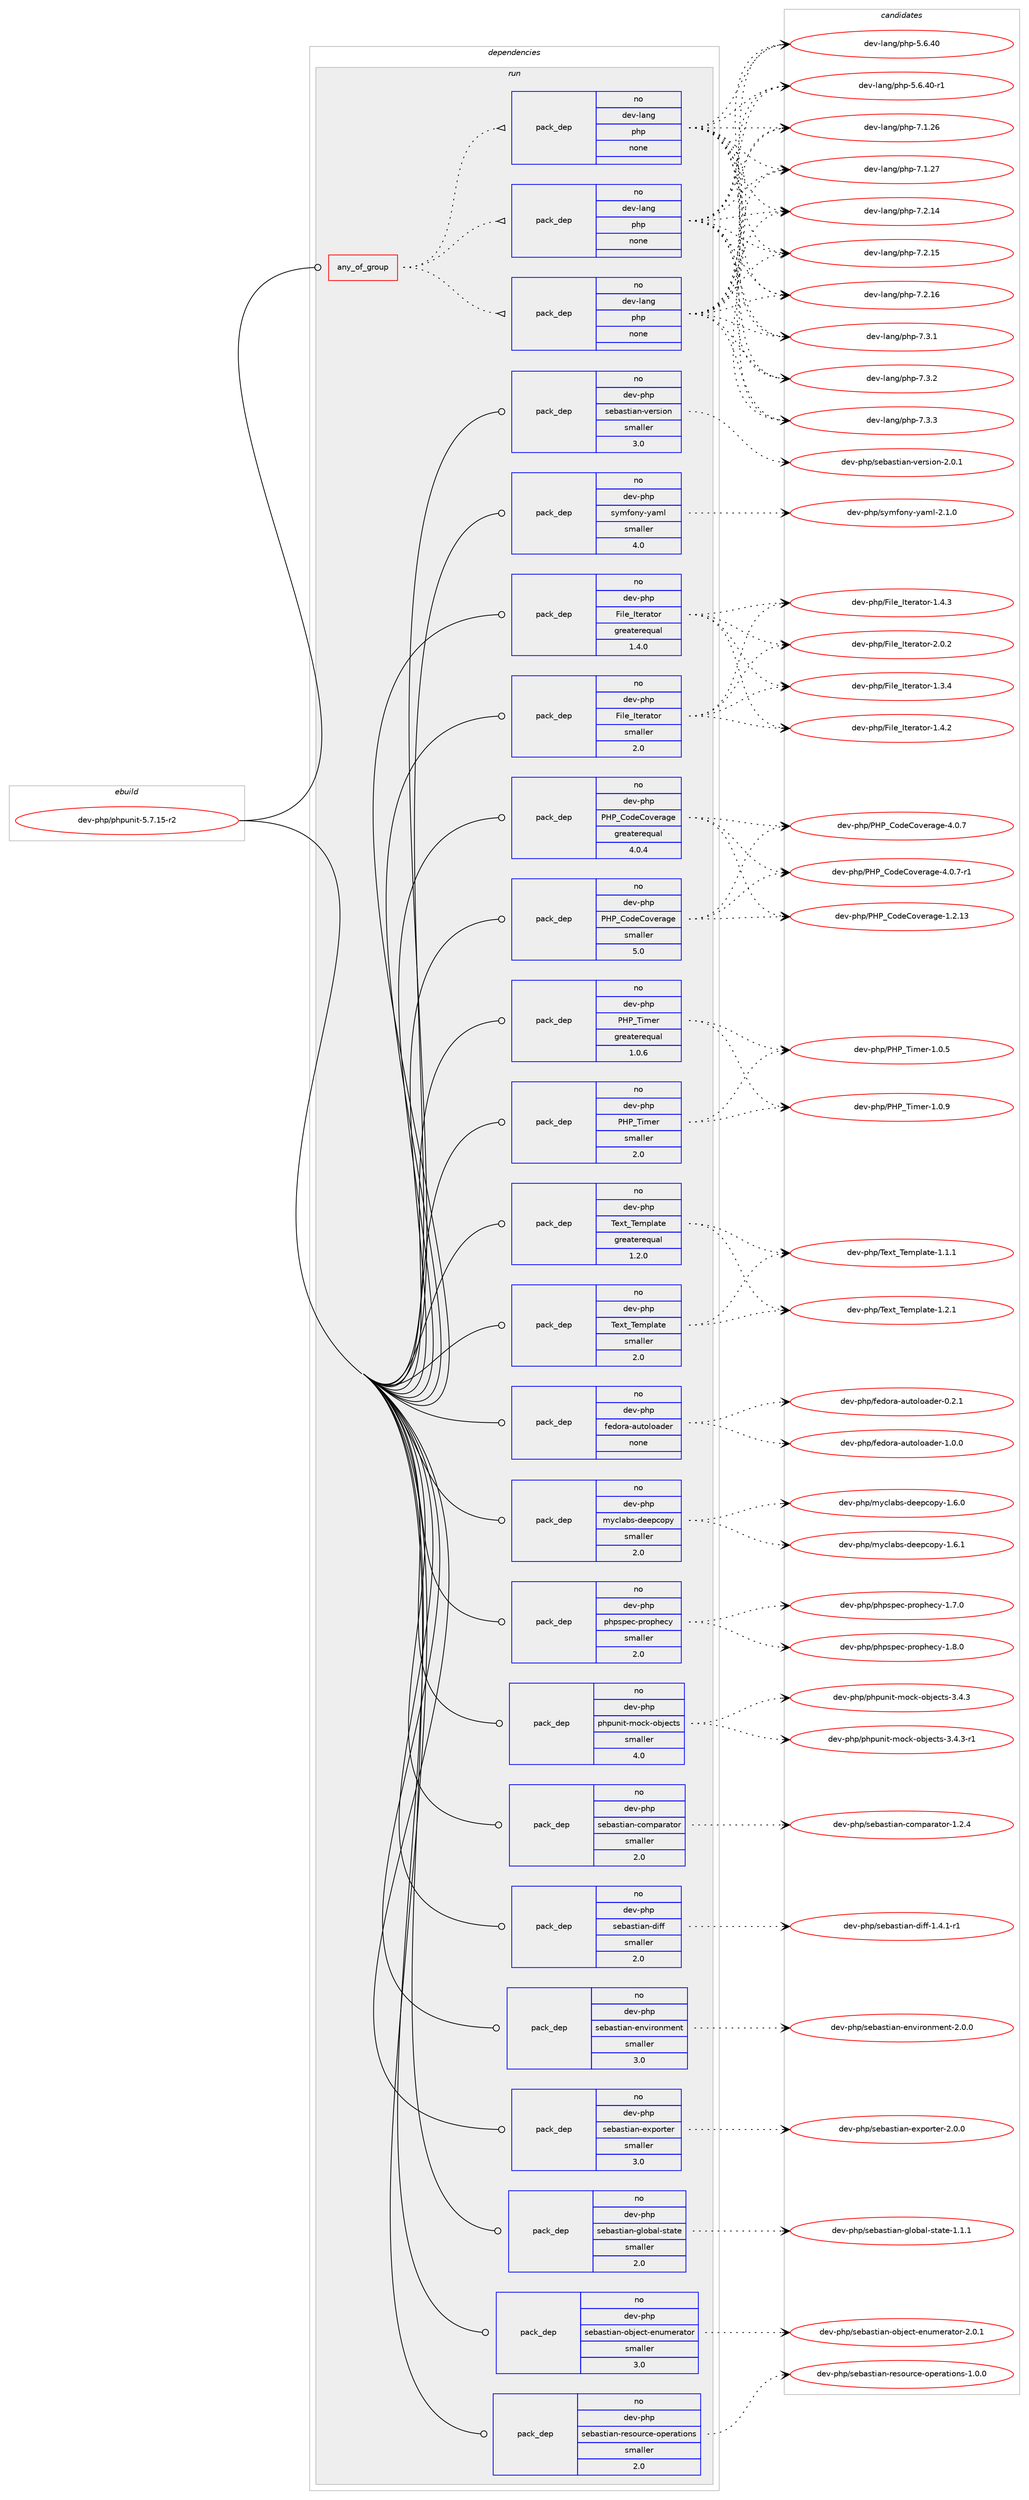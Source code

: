 digraph prolog {

# *************
# Graph options
# *************

newrank=true;
concentrate=true;
compound=true;
graph [rankdir=LR,fontname=Helvetica,fontsize=10,ranksep=1.5];#, ranksep=2.5, nodesep=0.2];
edge  [arrowhead=vee];
node  [fontname=Helvetica,fontsize=10];

# **********
# The ebuild
# **********

subgraph cluster_leftcol {
color=gray;
rank=same;
label=<<i>ebuild</i>>;
id [label="dev-php/phpunit-5.7.15-r2", color=red, width=4, href="../dev-php/phpunit-5.7.15-r2.svg"];
}

# ****************
# The dependencies
# ****************

subgraph cluster_midcol {
color=gray;
label=<<i>dependencies</i>>;
subgraph cluster_compile {
fillcolor="#eeeeee";
style=filled;
label=<<i>compile</i>>;
}
subgraph cluster_compileandrun {
fillcolor="#eeeeee";
style=filled;
label=<<i>compile and run</i>>;
}
subgraph cluster_run {
fillcolor="#eeeeee";
style=filled;
label=<<i>run</i>>;
subgraph any22644 {
dependency1395853 [label=<<TABLE BORDER="0" CELLBORDER="1" CELLSPACING="0" CELLPADDING="4"><TR><TD CELLPADDING="10">any_of_group</TD></TR></TABLE>>, shape=none, color=red];subgraph pack1002610 {
dependency1395854 [label=<<TABLE BORDER="0" CELLBORDER="1" CELLSPACING="0" CELLPADDING="4" WIDTH="220"><TR><TD ROWSPAN="6" CELLPADDING="30">pack_dep</TD></TR><TR><TD WIDTH="110">no</TD></TR><TR><TD>dev-lang</TD></TR><TR><TD>php</TD></TR><TR><TD>none</TD></TR><TR><TD></TD></TR></TABLE>>, shape=none, color=blue];
}
dependency1395853:e -> dependency1395854:w [weight=20,style="dotted",arrowhead="oinv"];
subgraph pack1002611 {
dependency1395855 [label=<<TABLE BORDER="0" CELLBORDER="1" CELLSPACING="0" CELLPADDING="4" WIDTH="220"><TR><TD ROWSPAN="6" CELLPADDING="30">pack_dep</TD></TR><TR><TD WIDTH="110">no</TD></TR><TR><TD>dev-lang</TD></TR><TR><TD>php</TD></TR><TR><TD>none</TD></TR><TR><TD></TD></TR></TABLE>>, shape=none, color=blue];
}
dependency1395853:e -> dependency1395855:w [weight=20,style="dotted",arrowhead="oinv"];
subgraph pack1002612 {
dependency1395856 [label=<<TABLE BORDER="0" CELLBORDER="1" CELLSPACING="0" CELLPADDING="4" WIDTH="220"><TR><TD ROWSPAN="6" CELLPADDING="30">pack_dep</TD></TR><TR><TD WIDTH="110">no</TD></TR><TR><TD>dev-lang</TD></TR><TR><TD>php</TD></TR><TR><TD>none</TD></TR><TR><TD></TD></TR></TABLE>>, shape=none, color=blue];
}
dependency1395853:e -> dependency1395856:w [weight=20,style="dotted",arrowhead="oinv"];
}
id:e -> dependency1395853:w [weight=20,style="solid",arrowhead="odot"];
subgraph pack1002613 {
dependency1395857 [label=<<TABLE BORDER="0" CELLBORDER="1" CELLSPACING="0" CELLPADDING="4" WIDTH="220"><TR><TD ROWSPAN="6" CELLPADDING="30">pack_dep</TD></TR><TR><TD WIDTH="110">no</TD></TR><TR><TD>dev-php</TD></TR><TR><TD>File_Iterator</TD></TR><TR><TD>greaterequal</TD></TR><TR><TD>1.4.0</TD></TR></TABLE>>, shape=none, color=blue];
}
id:e -> dependency1395857:w [weight=20,style="solid",arrowhead="odot"];
subgraph pack1002614 {
dependency1395858 [label=<<TABLE BORDER="0" CELLBORDER="1" CELLSPACING="0" CELLPADDING="4" WIDTH="220"><TR><TD ROWSPAN="6" CELLPADDING="30">pack_dep</TD></TR><TR><TD WIDTH="110">no</TD></TR><TR><TD>dev-php</TD></TR><TR><TD>File_Iterator</TD></TR><TR><TD>smaller</TD></TR><TR><TD>2.0</TD></TR></TABLE>>, shape=none, color=blue];
}
id:e -> dependency1395858:w [weight=20,style="solid",arrowhead="odot"];
subgraph pack1002615 {
dependency1395859 [label=<<TABLE BORDER="0" CELLBORDER="1" CELLSPACING="0" CELLPADDING="4" WIDTH="220"><TR><TD ROWSPAN="6" CELLPADDING="30">pack_dep</TD></TR><TR><TD WIDTH="110">no</TD></TR><TR><TD>dev-php</TD></TR><TR><TD>PHP_CodeCoverage</TD></TR><TR><TD>greaterequal</TD></TR><TR><TD>4.0.4</TD></TR></TABLE>>, shape=none, color=blue];
}
id:e -> dependency1395859:w [weight=20,style="solid",arrowhead="odot"];
subgraph pack1002616 {
dependency1395860 [label=<<TABLE BORDER="0" CELLBORDER="1" CELLSPACING="0" CELLPADDING="4" WIDTH="220"><TR><TD ROWSPAN="6" CELLPADDING="30">pack_dep</TD></TR><TR><TD WIDTH="110">no</TD></TR><TR><TD>dev-php</TD></TR><TR><TD>PHP_CodeCoverage</TD></TR><TR><TD>smaller</TD></TR><TR><TD>5.0</TD></TR></TABLE>>, shape=none, color=blue];
}
id:e -> dependency1395860:w [weight=20,style="solid",arrowhead="odot"];
subgraph pack1002617 {
dependency1395861 [label=<<TABLE BORDER="0" CELLBORDER="1" CELLSPACING="0" CELLPADDING="4" WIDTH="220"><TR><TD ROWSPAN="6" CELLPADDING="30">pack_dep</TD></TR><TR><TD WIDTH="110">no</TD></TR><TR><TD>dev-php</TD></TR><TR><TD>PHP_Timer</TD></TR><TR><TD>greaterequal</TD></TR><TR><TD>1.0.6</TD></TR></TABLE>>, shape=none, color=blue];
}
id:e -> dependency1395861:w [weight=20,style="solid",arrowhead="odot"];
subgraph pack1002618 {
dependency1395862 [label=<<TABLE BORDER="0" CELLBORDER="1" CELLSPACING="0" CELLPADDING="4" WIDTH="220"><TR><TD ROWSPAN="6" CELLPADDING="30">pack_dep</TD></TR><TR><TD WIDTH="110">no</TD></TR><TR><TD>dev-php</TD></TR><TR><TD>PHP_Timer</TD></TR><TR><TD>smaller</TD></TR><TR><TD>2.0</TD></TR></TABLE>>, shape=none, color=blue];
}
id:e -> dependency1395862:w [weight=20,style="solid",arrowhead="odot"];
subgraph pack1002619 {
dependency1395863 [label=<<TABLE BORDER="0" CELLBORDER="1" CELLSPACING="0" CELLPADDING="4" WIDTH="220"><TR><TD ROWSPAN="6" CELLPADDING="30">pack_dep</TD></TR><TR><TD WIDTH="110">no</TD></TR><TR><TD>dev-php</TD></TR><TR><TD>Text_Template</TD></TR><TR><TD>greaterequal</TD></TR><TR><TD>1.2.0</TD></TR></TABLE>>, shape=none, color=blue];
}
id:e -> dependency1395863:w [weight=20,style="solid",arrowhead="odot"];
subgraph pack1002620 {
dependency1395864 [label=<<TABLE BORDER="0" CELLBORDER="1" CELLSPACING="0" CELLPADDING="4" WIDTH="220"><TR><TD ROWSPAN="6" CELLPADDING="30">pack_dep</TD></TR><TR><TD WIDTH="110">no</TD></TR><TR><TD>dev-php</TD></TR><TR><TD>Text_Template</TD></TR><TR><TD>smaller</TD></TR><TR><TD>2.0</TD></TR></TABLE>>, shape=none, color=blue];
}
id:e -> dependency1395864:w [weight=20,style="solid",arrowhead="odot"];
subgraph pack1002621 {
dependency1395865 [label=<<TABLE BORDER="0" CELLBORDER="1" CELLSPACING="0" CELLPADDING="4" WIDTH="220"><TR><TD ROWSPAN="6" CELLPADDING="30">pack_dep</TD></TR><TR><TD WIDTH="110">no</TD></TR><TR><TD>dev-php</TD></TR><TR><TD>fedora-autoloader</TD></TR><TR><TD>none</TD></TR><TR><TD></TD></TR></TABLE>>, shape=none, color=blue];
}
id:e -> dependency1395865:w [weight=20,style="solid",arrowhead="odot"];
subgraph pack1002622 {
dependency1395866 [label=<<TABLE BORDER="0" CELLBORDER="1" CELLSPACING="0" CELLPADDING="4" WIDTH="220"><TR><TD ROWSPAN="6" CELLPADDING="30">pack_dep</TD></TR><TR><TD WIDTH="110">no</TD></TR><TR><TD>dev-php</TD></TR><TR><TD>myclabs-deepcopy</TD></TR><TR><TD>smaller</TD></TR><TR><TD>2.0</TD></TR></TABLE>>, shape=none, color=blue];
}
id:e -> dependency1395866:w [weight=20,style="solid",arrowhead="odot"];
subgraph pack1002623 {
dependency1395867 [label=<<TABLE BORDER="0" CELLBORDER="1" CELLSPACING="0" CELLPADDING="4" WIDTH="220"><TR><TD ROWSPAN="6" CELLPADDING="30">pack_dep</TD></TR><TR><TD WIDTH="110">no</TD></TR><TR><TD>dev-php</TD></TR><TR><TD>phpspec-prophecy</TD></TR><TR><TD>smaller</TD></TR><TR><TD>2.0</TD></TR></TABLE>>, shape=none, color=blue];
}
id:e -> dependency1395867:w [weight=20,style="solid",arrowhead="odot"];
subgraph pack1002624 {
dependency1395868 [label=<<TABLE BORDER="0" CELLBORDER="1" CELLSPACING="0" CELLPADDING="4" WIDTH="220"><TR><TD ROWSPAN="6" CELLPADDING="30">pack_dep</TD></TR><TR><TD WIDTH="110">no</TD></TR><TR><TD>dev-php</TD></TR><TR><TD>phpunit-mock-objects</TD></TR><TR><TD>smaller</TD></TR><TR><TD>4.0</TD></TR></TABLE>>, shape=none, color=blue];
}
id:e -> dependency1395868:w [weight=20,style="solid",arrowhead="odot"];
subgraph pack1002625 {
dependency1395869 [label=<<TABLE BORDER="0" CELLBORDER="1" CELLSPACING="0" CELLPADDING="4" WIDTH="220"><TR><TD ROWSPAN="6" CELLPADDING="30">pack_dep</TD></TR><TR><TD WIDTH="110">no</TD></TR><TR><TD>dev-php</TD></TR><TR><TD>sebastian-comparator</TD></TR><TR><TD>smaller</TD></TR><TR><TD>2.0</TD></TR></TABLE>>, shape=none, color=blue];
}
id:e -> dependency1395869:w [weight=20,style="solid",arrowhead="odot"];
subgraph pack1002626 {
dependency1395870 [label=<<TABLE BORDER="0" CELLBORDER="1" CELLSPACING="0" CELLPADDING="4" WIDTH="220"><TR><TD ROWSPAN="6" CELLPADDING="30">pack_dep</TD></TR><TR><TD WIDTH="110">no</TD></TR><TR><TD>dev-php</TD></TR><TR><TD>sebastian-diff</TD></TR><TR><TD>smaller</TD></TR><TR><TD>2.0</TD></TR></TABLE>>, shape=none, color=blue];
}
id:e -> dependency1395870:w [weight=20,style="solid",arrowhead="odot"];
subgraph pack1002627 {
dependency1395871 [label=<<TABLE BORDER="0" CELLBORDER="1" CELLSPACING="0" CELLPADDING="4" WIDTH="220"><TR><TD ROWSPAN="6" CELLPADDING="30">pack_dep</TD></TR><TR><TD WIDTH="110">no</TD></TR><TR><TD>dev-php</TD></TR><TR><TD>sebastian-environment</TD></TR><TR><TD>smaller</TD></TR><TR><TD>3.0</TD></TR></TABLE>>, shape=none, color=blue];
}
id:e -> dependency1395871:w [weight=20,style="solid",arrowhead="odot"];
subgraph pack1002628 {
dependency1395872 [label=<<TABLE BORDER="0" CELLBORDER="1" CELLSPACING="0" CELLPADDING="4" WIDTH="220"><TR><TD ROWSPAN="6" CELLPADDING="30">pack_dep</TD></TR><TR><TD WIDTH="110">no</TD></TR><TR><TD>dev-php</TD></TR><TR><TD>sebastian-exporter</TD></TR><TR><TD>smaller</TD></TR><TR><TD>3.0</TD></TR></TABLE>>, shape=none, color=blue];
}
id:e -> dependency1395872:w [weight=20,style="solid",arrowhead="odot"];
subgraph pack1002629 {
dependency1395873 [label=<<TABLE BORDER="0" CELLBORDER="1" CELLSPACING="0" CELLPADDING="4" WIDTH="220"><TR><TD ROWSPAN="6" CELLPADDING="30">pack_dep</TD></TR><TR><TD WIDTH="110">no</TD></TR><TR><TD>dev-php</TD></TR><TR><TD>sebastian-global-state</TD></TR><TR><TD>smaller</TD></TR><TR><TD>2.0</TD></TR></TABLE>>, shape=none, color=blue];
}
id:e -> dependency1395873:w [weight=20,style="solid",arrowhead="odot"];
subgraph pack1002630 {
dependency1395874 [label=<<TABLE BORDER="0" CELLBORDER="1" CELLSPACING="0" CELLPADDING="4" WIDTH="220"><TR><TD ROWSPAN="6" CELLPADDING="30">pack_dep</TD></TR><TR><TD WIDTH="110">no</TD></TR><TR><TD>dev-php</TD></TR><TR><TD>sebastian-object-enumerator</TD></TR><TR><TD>smaller</TD></TR><TR><TD>3.0</TD></TR></TABLE>>, shape=none, color=blue];
}
id:e -> dependency1395874:w [weight=20,style="solid",arrowhead="odot"];
subgraph pack1002631 {
dependency1395875 [label=<<TABLE BORDER="0" CELLBORDER="1" CELLSPACING="0" CELLPADDING="4" WIDTH="220"><TR><TD ROWSPAN="6" CELLPADDING="30">pack_dep</TD></TR><TR><TD WIDTH="110">no</TD></TR><TR><TD>dev-php</TD></TR><TR><TD>sebastian-resource-operations</TD></TR><TR><TD>smaller</TD></TR><TR><TD>2.0</TD></TR></TABLE>>, shape=none, color=blue];
}
id:e -> dependency1395875:w [weight=20,style="solid",arrowhead="odot"];
subgraph pack1002632 {
dependency1395876 [label=<<TABLE BORDER="0" CELLBORDER="1" CELLSPACING="0" CELLPADDING="4" WIDTH="220"><TR><TD ROWSPAN="6" CELLPADDING="30">pack_dep</TD></TR><TR><TD WIDTH="110">no</TD></TR><TR><TD>dev-php</TD></TR><TR><TD>sebastian-version</TD></TR><TR><TD>smaller</TD></TR><TR><TD>3.0</TD></TR></TABLE>>, shape=none, color=blue];
}
id:e -> dependency1395876:w [weight=20,style="solid",arrowhead="odot"];
subgraph pack1002633 {
dependency1395877 [label=<<TABLE BORDER="0" CELLBORDER="1" CELLSPACING="0" CELLPADDING="4" WIDTH="220"><TR><TD ROWSPAN="6" CELLPADDING="30">pack_dep</TD></TR><TR><TD WIDTH="110">no</TD></TR><TR><TD>dev-php</TD></TR><TR><TD>symfony-yaml</TD></TR><TR><TD>smaller</TD></TR><TR><TD>4.0</TD></TR></TABLE>>, shape=none, color=blue];
}
id:e -> dependency1395877:w [weight=20,style="solid",arrowhead="odot"];
}
}

# **************
# The candidates
# **************

subgraph cluster_choices {
rank=same;
color=gray;
label=<<i>candidates</i>>;

subgraph choice1002610 {
color=black;
nodesep=1;
choice10010111845108971101034711210411245534654465248 [label="dev-lang/php-5.6.40", color=red, width=4,href="../dev-lang/php-5.6.40.svg"];
choice100101118451089711010347112104112455346544652484511449 [label="dev-lang/php-5.6.40-r1", color=red, width=4,href="../dev-lang/php-5.6.40-r1.svg"];
choice10010111845108971101034711210411245554649465054 [label="dev-lang/php-7.1.26", color=red, width=4,href="../dev-lang/php-7.1.26.svg"];
choice10010111845108971101034711210411245554649465055 [label="dev-lang/php-7.1.27", color=red, width=4,href="../dev-lang/php-7.1.27.svg"];
choice10010111845108971101034711210411245554650464952 [label="dev-lang/php-7.2.14", color=red, width=4,href="../dev-lang/php-7.2.14.svg"];
choice10010111845108971101034711210411245554650464953 [label="dev-lang/php-7.2.15", color=red, width=4,href="../dev-lang/php-7.2.15.svg"];
choice10010111845108971101034711210411245554650464954 [label="dev-lang/php-7.2.16", color=red, width=4,href="../dev-lang/php-7.2.16.svg"];
choice100101118451089711010347112104112455546514649 [label="dev-lang/php-7.3.1", color=red, width=4,href="../dev-lang/php-7.3.1.svg"];
choice100101118451089711010347112104112455546514650 [label="dev-lang/php-7.3.2", color=red, width=4,href="../dev-lang/php-7.3.2.svg"];
choice100101118451089711010347112104112455546514651 [label="dev-lang/php-7.3.3", color=red, width=4,href="../dev-lang/php-7.3.3.svg"];
dependency1395854:e -> choice10010111845108971101034711210411245534654465248:w [style=dotted,weight="100"];
dependency1395854:e -> choice100101118451089711010347112104112455346544652484511449:w [style=dotted,weight="100"];
dependency1395854:e -> choice10010111845108971101034711210411245554649465054:w [style=dotted,weight="100"];
dependency1395854:e -> choice10010111845108971101034711210411245554649465055:w [style=dotted,weight="100"];
dependency1395854:e -> choice10010111845108971101034711210411245554650464952:w [style=dotted,weight="100"];
dependency1395854:e -> choice10010111845108971101034711210411245554650464953:w [style=dotted,weight="100"];
dependency1395854:e -> choice10010111845108971101034711210411245554650464954:w [style=dotted,weight="100"];
dependency1395854:e -> choice100101118451089711010347112104112455546514649:w [style=dotted,weight="100"];
dependency1395854:e -> choice100101118451089711010347112104112455546514650:w [style=dotted,weight="100"];
dependency1395854:e -> choice100101118451089711010347112104112455546514651:w [style=dotted,weight="100"];
}
subgraph choice1002611 {
color=black;
nodesep=1;
choice10010111845108971101034711210411245534654465248 [label="dev-lang/php-5.6.40", color=red, width=4,href="../dev-lang/php-5.6.40.svg"];
choice100101118451089711010347112104112455346544652484511449 [label="dev-lang/php-5.6.40-r1", color=red, width=4,href="../dev-lang/php-5.6.40-r1.svg"];
choice10010111845108971101034711210411245554649465054 [label="dev-lang/php-7.1.26", color=red, width=4,href="../dev-lang/php-7.1.26.svg"];
choice10010111845108971101034711210411245554649465055 [label="dev-lang/php-7.1.27", color=red, width=4,href="../dev-lang/php-7.1.27.svg"];
choice10010111845108971101034711210411245554650464952 [label="dev-lang/php-7.2.14", color=red, width=4,href="../dev-lang/php-7.2.14.svg"];
choice10010111845108971101034711210411245554650464953 [label="dev-lang/php-7.2.15", color=red, width=4,href="../dev-lang/php-7.2.15.svg"];
choice10010111845108971101034711210411245554650464954 [label="dev-lang/php-7.2.16", color=red, width=4,href="../dev-lang/php-7.2.16.svg"];
choice100101118451089711010347112104112455546514649 [label="dev-lang/php-7.3.1", color=red, width=4,href="../dev-lang/php-7.3.1.svg"];
choice100101118451089711010347112104112455546514650 [label="dev-lang/php-7.3.2", color=red, width=4,href="../dev-lang/php-7.3.2.svg"];
choice100101118451089711010347112104112455546514651 [label="dev-lang/php-7.3.3", color=red, width=4,href="../dev-lang/php-7.3.3.svg"];
dependency1395855:e -> choice10010111845108971101034711210411245534654465248:w [style=dotted,weight="100"];
dependency1395855:e -> choice100101118451089711010347112104112455346544652484511449:w [style=dotted,weight="100"];
dependency1395855:e -> choice10010111845108971101034711210411245554649465054:w [style=dotted,weight="100"];
dependency1395855:e -> choice10010111845108971101034711210411245554649465055:w [style=dotted,weight="100"];
dependency1395855:e -> choice10010111845108971101034711210411245554650464952:w [style=dotted,weight="100"];
dependency1395855:e -> choice10010111845108971101034711210411245554650464953:w [style=dotted,weight="100"];
dependency1395855:e -> choice10010111845108971101034711210411245554650464954:w [style=dotted,weight="100"];
dependency1395855:e -> choice100101118451089711010347112104112455546514649:w [style=dotted,weight="100"];
dependency1395855:e -> choice100101118451089711010347112104112455546514650:w [style=dotted,weight="100"];
dependency1395855:e -> choice100101118451089711010347112104112455546514651:w [style=dotted,weight="100"];
}
subgraph choice1002612 {
color=black;
nodesep=1;
choice10010111845108971101034711210411245534654465248 [label="dev-lang/php-5.6.40", color=red, width=4,href="../dev-lang/php-5.6.40.svg"];
choice100101118451089711010347112104112455346544652484511449 [label="dev-lang/php-5.6.40-r1", color=red, width=4,href="../dev-lang/php-5.6.40-r1.svg"];
choice10010111845108971101034711210411245554649465054 [label="dev-lang/php-7.1.26", color=red, width=4,href="../dev-lang/php-7.1.26.svg"];
choice10010111845108971101034711210411245554649465055 [label="dev-lang/php-7.1.27", color=red, width=4,href="../dev-lang/php-7.1.27.svg"];
choice10010111845108971101034711210411245554650464952 [label="dev-lang/php-7.2.14", color=red, width=4,href="../dev-lang/php-7.2.14.svg"];
choice10010111845108971101034711210411245554650464953 [label="dev-lang/php-7.2.15", color=red, width=4,href="../dev-lang/php-7.2.15.svg"];
choice10010111845108971101034711210411245554650464954 [label="dev-lang/php-7.2.16", color=red, width=4,href="../dev-lang/php-7.2.16.svg"];
choice100101118451089711010347112104112455546514649 [label="dev-lang/php-7.3.1", color=red, width=4,href="../dev-lang/php-7.3.1.svg"];
choice100101118451089711010347112104112455546514650 [label="dev-lang/php-7.3.2", color=red, width=4,href="../dev-lang/php-7.3.2.svg"];
choice100101118451089711010347112104112455546514651 [label="dev-lang/php-7.3.3", color=red, width=4,href="../dev-lang/php-7.3.3.svg"];
dependency1395856:e -> choice10010111845108971101034711210411245534654465248:w [style=dotted,weight="100"];
dependency1395856:e -> choice100101118451089711010347112104112455346544652484511449:w [style=dotted,weight="100"];
dependency1395856:e -> choice10010111845108971101034711210411245554649465054:w [style=dotted,weight="100"];
dependency1395856:e -> choice10010111845108971101034711210411245554649465055:w [style=dotted,weight="100"];
dependency1395856:e -> choice10010111845108971101034711210411245554650464952:w [style=dotted,weight="100"];
dependency1395856:e -> choice10010111845108971101034711210411245554650464953:w [style=dotted,weight="100"];
dependency1395856:e -> choice10010111845108971101034711210411245554650464954:w [style=dotted,weight="100"];
dependency1395856:e -> choice100101118451089711010347112104112455546514649:w [style=dotted,weight="100"];
dependency1395856:e -> choice100101118451089711010347112104112455546514650:w [style=dotted,weight="100"];
dependency1395856:e -> choice100101118451089711010347112104112455546514651:w [style=dotted,weight="100"];
}
subgraph choice1002613 {
color=black;
nodesep=1;
choice100101118451121041124770105108101957311610111497116111114454946514652 [label="dev-php/File_Iterator-1.3.4", color=red, width=4,href="../dev-php/File_Iterator-1.3.4.svg"];
choice100101118451121041124770105108101957311610111497116111114454946524650 [label="dev-php/File_Iterator-1.4.2", color=red, width=4,href="../dev-php/File_Iterator-1.4.2.svg"];
choice100101118451121041124770105108101957311610111497116111114454946524651 [label="dev-php/File_Iterator-1.4.3", color=red, width=4,href="../dev-php/File_Iterator-1.4.3.svg"];
choice100101118451121041124770105108101957311610111497116111114455046484650 [label="dev-php/File_Iterator-2.0.2", color=red, width=4,href="../dev-php/File_Iterator-2.0.2.svg"];
dependency1395857:e -> choice100101118451121041124770105108101957311610111497116111114454946514652:w [style=dotted,weight="100"];
dependency1395857:e -> choice100101118451121041124770105108101957311610111497116111114454946524650:w [style=dotted,weight="100"];
dependency1395857:e -> choice100101118451121041124770105108101957311610111497116111114454946524651:w [style=dotted,weight="100"];
dependency1395857:e -> choice100101118451121041124770105108101957311610111497116111114455046484650:w [style=dotted,weight="100"];
}
subgraph choice1002614 {
color=black;
nodesep=1;
choice100101118451121041124770105108101957311610111497116111114454946514652 [label="dev-php/File_Iterator-1.3.4", color=red, width=4,href="../dev-php/File_Iterator-1.3.4.svg"];
choice100101118451121041124770105108101957311610111497116111114454946524650 [label="dev-php/File_Iterator-1.4.2", color=red, width=4,href="../dev-php/File_Iterator-1.4.2.svg"];
choice100101118451121041124770105108101957311610111497116111114454946524651 [label="dev-php/File_Iterator-1.4.3", color=red, width=4,href="../dev-php/File_Iterator-1.4.3.svg"];
choice100101118451121041124770105108101957311610111497116111114455046484650 [label="dev-php/File_Iterator-2.0.2", color=red, width=4,href="../dev-php/File_Iterator-2.0.2.svg"];
dependency1395858:e -> choice100101118451121041124770105108101957311610111497116111114454946514652:w [style=dotted,weight="100"];
dependency1395858:e -> choice100101118451121041124770105108101957311610111497116111114454946524650:w [style=dotted,weight="100"];
dependency1395858:e -> choice100101118451121041124770105108101957311610111497116111114454946524651:w [style=dotted,weight="100"];
dependency1395858:e -> choice100101118451121041124770105108101957311610111497116111114455046484650:w [style=dotted,weight="100"];
}
subgraph choice1002615 {
color=black;
nodesep=1;
choice10010111845112104112478072809567111100101671111181011149710310145494650464951 [label="dev-php/PHP_CodeCoverage-1.2.13", color=red, width=4,href="../dev-php/PHP_CodeCoverage-1.2.13.svg"];
choice100101118451121041124780728095671111001016711111810111497103101455246484655 [label="dev-php/PHP_CodeCoverage-4.0.7", color=red, width=4,href="../dev-php/PHP_CodeCoverage-4.0.7.svg"];
choice1001011184511210411247807280956711110010167111118101114971031014552464846554511449 [label="dev-php/PHP_CodeCoverage-4.0.7-r1", color=red, width=4,href="../dev-php/PHP_CodeCoverage-4.0.7-r1.svg"];
dependency1395859:e -> choice10010111845112104112478072809567111100101671111181011149710310145494650464951:w [style=dotted,weight="100"];
dependency1395859:e -> choice100101118451121041124780728095671111001016711111810111497103101455246484655:w [style=dotted,weight="100"];
dependency1395859:e -> choice1001011184511210411247807280956711110010167111118101114971031014552464846554511449:w [style=dotted,weight="100"];
}
subgraph choice1002616 {
color=black;
nodesep=1;
choice10010111845112104112478072809567111100101671111181011149710310145494650464951 [label="dev-php/PHP_CodeCoverage-1.2.13", color=red, width=4,href="../dev-php/PHP_CodeCoverage-1.2.13.svg"];
choice100101118451121041124780728095671111001016711111810111497103101455246484655 [label="dev-php/PHP_CodeCoverage-4.0.7", color=red, width=4,href="../dev-php/PHP_CodeCoverage-4.0.7.svg"];
choice1001011184511210411247807280956711110010167111118101114971031014552464846554511449 [label="dev-php/PHP_CodeCoverage-4.0.7-r1", color=red, width=4,href="../dev-php/PHP_CodeCoverage-4.0.7-r1.svg"];
dependency1395860:e -> choice10010111845112104112478072809567111100101671111181011149710310145494650464951:w [style=dotted,weight="100"];
dependency1395860:e -> choice100101118451121041124780728095671111001016711111810111497103101455246484655:w [style=dotted,weight="100"];
dependency1395860:e -> choice1001011184511210411247807280956711110010167111118101114971031014552464846554511449:w [style=dotted,weight="100"];
}
subgraph choice1002617 {
color=black;
nodesep=1;
choice10010111845112104112478072809584105109101114454946484653 [label="dev-php/PHP_Timer-1.0.5", color=red, width=4,href="../dev-php/PHP_Timer-1.0.5.svg"];
choice10010111845112104112478072809584105109101114454946484657 [label="dev-php/PHP_Timer-1.0.9", color=red, width=4,href="../dev-php/PHP_Timer-1.0.9.svg"];
dependency1395861:e -> choice10010111845112104112478072809584105109101114454946484653:w [style=dotted,weight="100"];
dependency1395861:e -> choice10010111845112104112478072809584105109101114454946484657:w [style=dotted,weight="100"];
}
subgraph choice1002618 {
color=black;
nodesep=1;
choice10010111845112104112478072809584105109101114454946484653 [label="dev-php/PHP_Timer-1.0.5", color=red, width=4,href="../dev-php/PHP_Timer-1.0.5.svg"];
choice10010111845112104112478072809584105109101114454946484657 [label="dev-php/PHP_Timer-1.0.9", color=red, width=4,href="../dev-php/PHP_Timer-1.0.9.svg"];
dependency1395862:e -> choice10010111845112104112478072809584105109101114454946484653:w [style=dotted,weight="100"];
dependency1395862:e -> choice10010111845112104112478072809584105109101114454946484657:w [style=dotted,weight="100"];
}
subgraph choice1002619 {
color=black;
nodesep=1;
choice100101118451121041124784101120116958410110911210897116101454946494649 [label="dev-php/Text_Template-1.1.1", color=red, width=4,href="../dev-php/Text_Template-1.1.1.svg"];
choice100101118451121041124784101120116958410110911210897116101454946504649 [label="dev-php/Text_Template-1.2.1", color=red, width=4,href="../dev-php/Text_Template-1.2.1.svg"];
dependency1395863:e -> choice100101118451121041124784101120116958410110911210897116101454946494649:w [style=dotted,weight="100"];
dependency1395863:e -> choice100101118451121041124784101120116958410110911210897116101454946504649:w [style=dotted,weight="100"];
}
subgraph choice1002620 {
color=black;
nodesep=1;
choice100101118451121041124784101120116958410110911210897116101454946494649 [label="dev-php/Text_Template-1.1.1", color=red, width=4,href="../dev-php/Text_Template-1.1.1.svg"];
choice100101118451121041124784101120116958410110911210897116101454946504649 [label="dev-php/Text_Template-1.2.1", color=red, width=4,href="../dev-php/Text_Template-1.2.1.svg"];
dependency1395864:e -> choice100101118451121041124784101120116958410110911210897116101454946494649:w [style=dotted,weight="100"];
dependency1395864:e -> choice100101118451121041124784101120116958410110911210897116101454946504649:w [style=dotted,weight="100"];
}
subgraph choice1002621 {
color=black;
nodesep=1;
choice100101118451121041124710210110011111497459711711611110811197100101114454846504649 [label="dev-php/fedora-autoloader-0.2.1", color=red, width=4,href="../dev-php/fedora-autoloader-0.2.1.svg"];
choice100101118451121041124710210110011111497459711711611110811197100101114454946484648 [label="dev-php/fedora-autoloader-1.0.0", color=red, width=4,href="../dev-php/fedora-autoloader-1.0.0.svg"];
dependency1395865:e -> choice100101118451121041124710210110011111497459711711611110811197100101114454846504649:w [style=dotted,weight="100"];
dependency1395865:e -> choice100101118451121041124710210110011111497459711711611110811197100101114454946484648:w [style=dotted,weight="100"];
}
subgraph choice1002622 {
color=black;
nodesep=1;
choice10010111845112104112471091219910897981154510010110111299111112121454946544648 [label="dev-php/myclabs-deepcopy-1.6.0", color=red, width=4,href="../dev-php/myclabs-deepcopy-1.6.0.svg"];
choice10010111845112104112471091219910897981154510010110111299111112121454946544649 [label="dev-php/myclabs-deepcopy-1.6.1", color=red, width=4,href="../dev-php/myclabs-deepcopy-1.6.1.svg"];
dependency1395866:e -> choice10010111845112104112471091219910897981154510010110111299111112121454946544648:w [style=dotted,weight="100"];
dependency1395866:e -> choice10010111845112104112471091219910897981154510010110111299111112121454946544649:w [style=dotted,weight="100"];
}
subgraph choice1002623 {
color=black;
nodesep=1;
choice1001011184511210411247112104112115112101994511211411111210410199121454946554648 [label="dev-php/phpspec-prophecy-1.7.0", color=red, width=4,href="../dev-php/phpspec-prophecy-1.7.0.svg"];
choice1001011184511210411247112104112115112101994511211411111210410199121454946564648 [label="dev-php/phpspec-prophecy-1.8.0", color=red, width=4,href="../dev-php/phpspec-prophecy-1.8.0.svg"];
dependency1395867:e -> choice1001011184511210411247112104112115112101994511211411111210410199121454946554648:w [style=dotted,weight="100"];
dependency1395867:e -> choice1001011184511210411247112104112115112101994511211411111210410199121454946564648:w [style=dotted,weight="100"];
}
subgraph choice1002624 {
color=black;
nodesep=1;
choice10010111845112104112471121041121171101051164510911199107451119810610199116115455146524651 [label="dev-php/phpunit-mock-objects-3.4.3", color=red, width=4,href="../dev-php/phpunit-mock-objects-3.4.3.svg"];
choice100101118451121041124711210411211711010511645109111991074511198106101991161154551465246514511449 [label="dev-php/phpunit-mock-objects-3.4.3-r1", color=red, width=4,href="../dev-php/phpunit-mock-objects-3.4.3-r1.svg"];
dependency1395868:e -> choice10010111845112104112471121041121171101051164510911199107451119810610199116115455146524651:w [style=dotted,weight="100"];
dependency1395868:e -> choice100101118451121041124711210411211711010511645109111991074511198106101991161154551465246514511449:w [style=dotted,weight="100"];
}
subgraph choice1002625 {
color=black;
nodesep=1;
choice100101118451121041124711510198971151161059711045991111091129711497116111114454946504652 [label="dev-php/sebastian-comparator-1.2.4", color=red, width=4,href="../dev-php/sebastian-comparator-1.2.4.svg"];
dependency1395869:e -> choice100101118451121041124711510198971151161059711045991111091129711497116111114454946504652:w [style=dotted,weight="100"];
}
subgraph choice1002626 {
color=black;
nodesep=1;
choice1001011184511210411247115101989711511610597110451001051021024549465246494511449 [label="dev-php/sebastian-diff-1.4.1-r1", color=red, width=4,href="../dev-php/sebastian-diff-1.4.1-r1.svg"];
dependency1395870:e -> choice1001011184511210411247115101989711511610597110451001051021024549465246494511449:w [style=dotted,weight="100"];
}
subgraph choice1002627 {
color=black;
nodesep=1;
choice100101118451121041124711510198971151161059711045101110118105114111110109101110116455046484648 [label="dev-php/sebastian-environment-2.0.0", color=red, width=4,href="../dev-php/sebastian-environment-2.0.0.svg"];
dependency1395871:e -> choice100101118451121041124711510198971151161059711045101110118105114111110109101110116455046484648:w [style=dotted,weight="100"];
}
subgraph choice1002628 {
color=black;
nodesep=1;
choice100101118451121041124711510198971151161059711045101120112111114116101114455046484648 [label="dev-php/sebastian-exporter-2.0.0", color=red, width=4,href="../dev-php/sebastian-exporter-2.0.0.svg"];
dependency1395872:e -> choice100101118451121041124711510198971151161059711045101120112111114116101114455046484648:w [style=dotted,weight="100"];
}
subgraph choice1002629 {
color=black;
nodesep=1;
choice10010111845112104112471151019897115116105971104510310811198971084511511697116101454946494649 [label="dev-php/sebastian-global-state-1.1.1", color=red, width=4,href="../dev-php/sebastian-global-state-1.1.1.svg"];
dependency1395873:e -> choice10010111845112104112471151019897115116105971104510310811198971084511511697116101454946494649:w [style=dotted,weight="100"];
}
subgraph choice1002630 {
color=black;
nodesep=1;
choice10010111845112104112471151019897115116105971104511198106101991164510111011710910111497116111114455046484649 [label="dev-php/sebastian-object-enumerator-2.0.1", color=red, width=4,href="../dev-php/sebastian-object-enumerator-2.0.1.svg"];
dependency1395874:e -> choice10010111845112104112471151019897115116105971104511198106101991164510111011710910111497116111114455046484649:w [style=dotted,weight="100"];
}
subgraph choice1002631 {
color=black;
nodesep=1;
choice100101118451121041124711510198971151161059711045114101115111117114991014511111210111497116105111110115454946484648 [label="dev-php/sebastian-resource-operations-1.0.0", color=red, width=4,href="../dev-php/sebastian-resource-operations-1.0.0.svg"];
dependency1395875:e -> choice100101118451121041124711510198971151161059711045114101115111117114991014511111210111497116105111110115454946484648:w [style=dotted,weight="100"];
}
subgraph choice1002632 {
color=black;
nodesep=1;
choice100101118451121041124711510198971151161059711045118101114115105111110455046484649 [label="dev-php/sebastian-version-2.0.1", color=red, width=4,href="../dev-php/sebastian-version-2.0.1.svg"];
dependency1395876:e -> choice100101118451121041124711510198971151161059711045118101114115105111110455046484649:w [style=dotted,weight="100"];
}
subgraph choice1002633 {
color=black;
nodesep=1;
choice10010111845112104112471151211091021111101214512197109108455046494648 [label="dev-php/symfony-yaml-2.1.0", color=red, width=4,href="../dev-php/symfony-yaml-2.1.0.svg"];
dependency1395877:e -> choice10010111845112104112471151211091021111101214512197109108455046494648:w [style=dotted,weight="100"];
}
}

}

